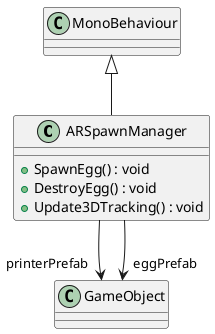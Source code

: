 @startuml
class ARSpawnManager {
    + SpawnEgg() : void
    + DestroyEgg() : void
    + Update3DTracking() : void
}
MonoBehaviour <|-- ARSpawnManager
ARSpawnManager --> "printerPrefab" GameObject
ARSpawnManager --> "eggPrefab" GameObject
@enduml
